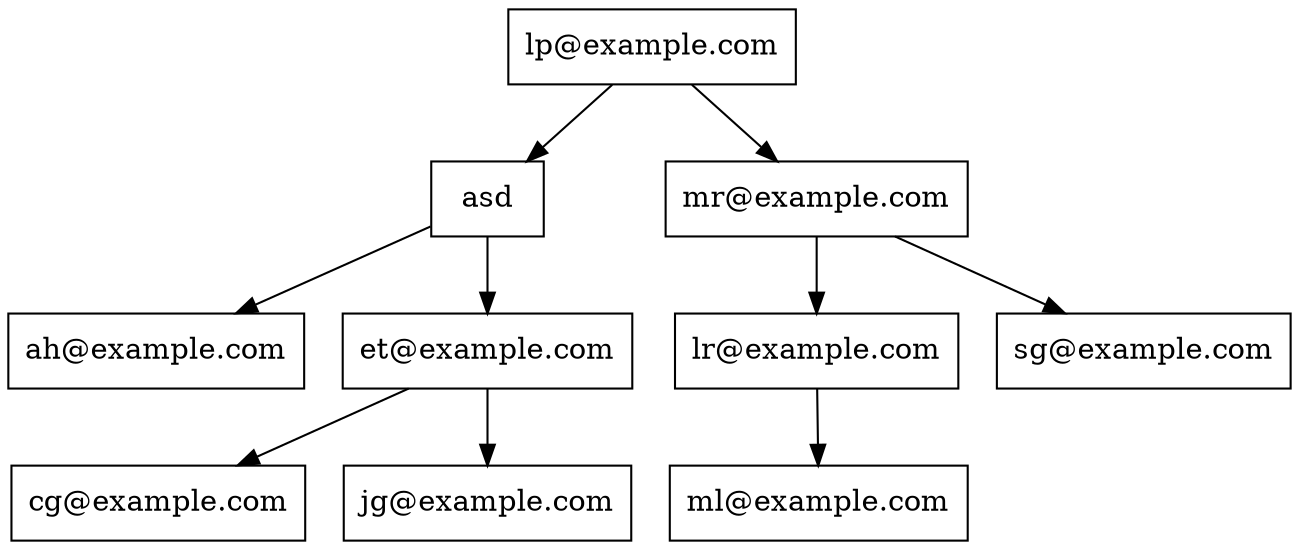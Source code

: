 digraph AVLTree {
    node [shape=record];
    "lp@example.com" -> "asd";
    "lp@example.com" -> "mr@example.com";
    "asd" -> "ah@example.com";
    "asd" -> "et@example.com";
    "et@example.com" -> "cg@example.com";
    "et@example.com" -> "jg@example.com";
    "mr@example.com" -> "lr@example.com";
    "mr@example.com" -> "sg@example.com";
    "lr@example.com" -> "ml@example.com";
}

